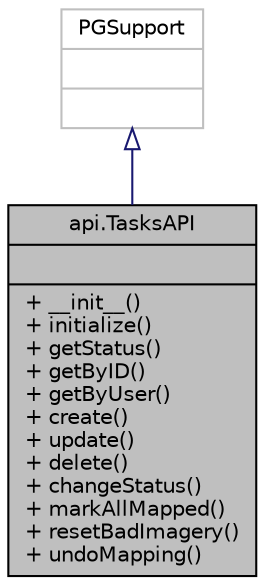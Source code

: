 digraph "api.TasksAPI"
{
 // LATEX_PDF_SIZE
  edge [fontname="Helvetica",fontsize="10",labelfontname="Helvetica",labelfontsize="10"];
  node [fontname="Helvetica",fontsize="10",shape=record];
  Node1 [label="{api.TasksAPI\n||+ __init__()\l+ initialize()\l+ getStatus()\l+ getByID()\l+ getByUser()\l+ create()\l+ update()\l+ delete()\l+ changeStatus()\l+ markAllMapped()\l+ resetBadImagery()\l+ undoMapping()\l}",height=0.2,width=0.4,color="black", fillcolor="grey75", style="filled", fontcolor="black",tooltip=" "];
  Node2 -> Node1 [dir="back",color="midnightblue",fontsize="10",style="solid",arrowtail="onormal",fontname="Helvetica"];
  Node2 [label="{PGSupport\n||}",height=0.2,width=0.4,color="grey75", fillcolor="white", style="filled",tooltip=" "];
}
